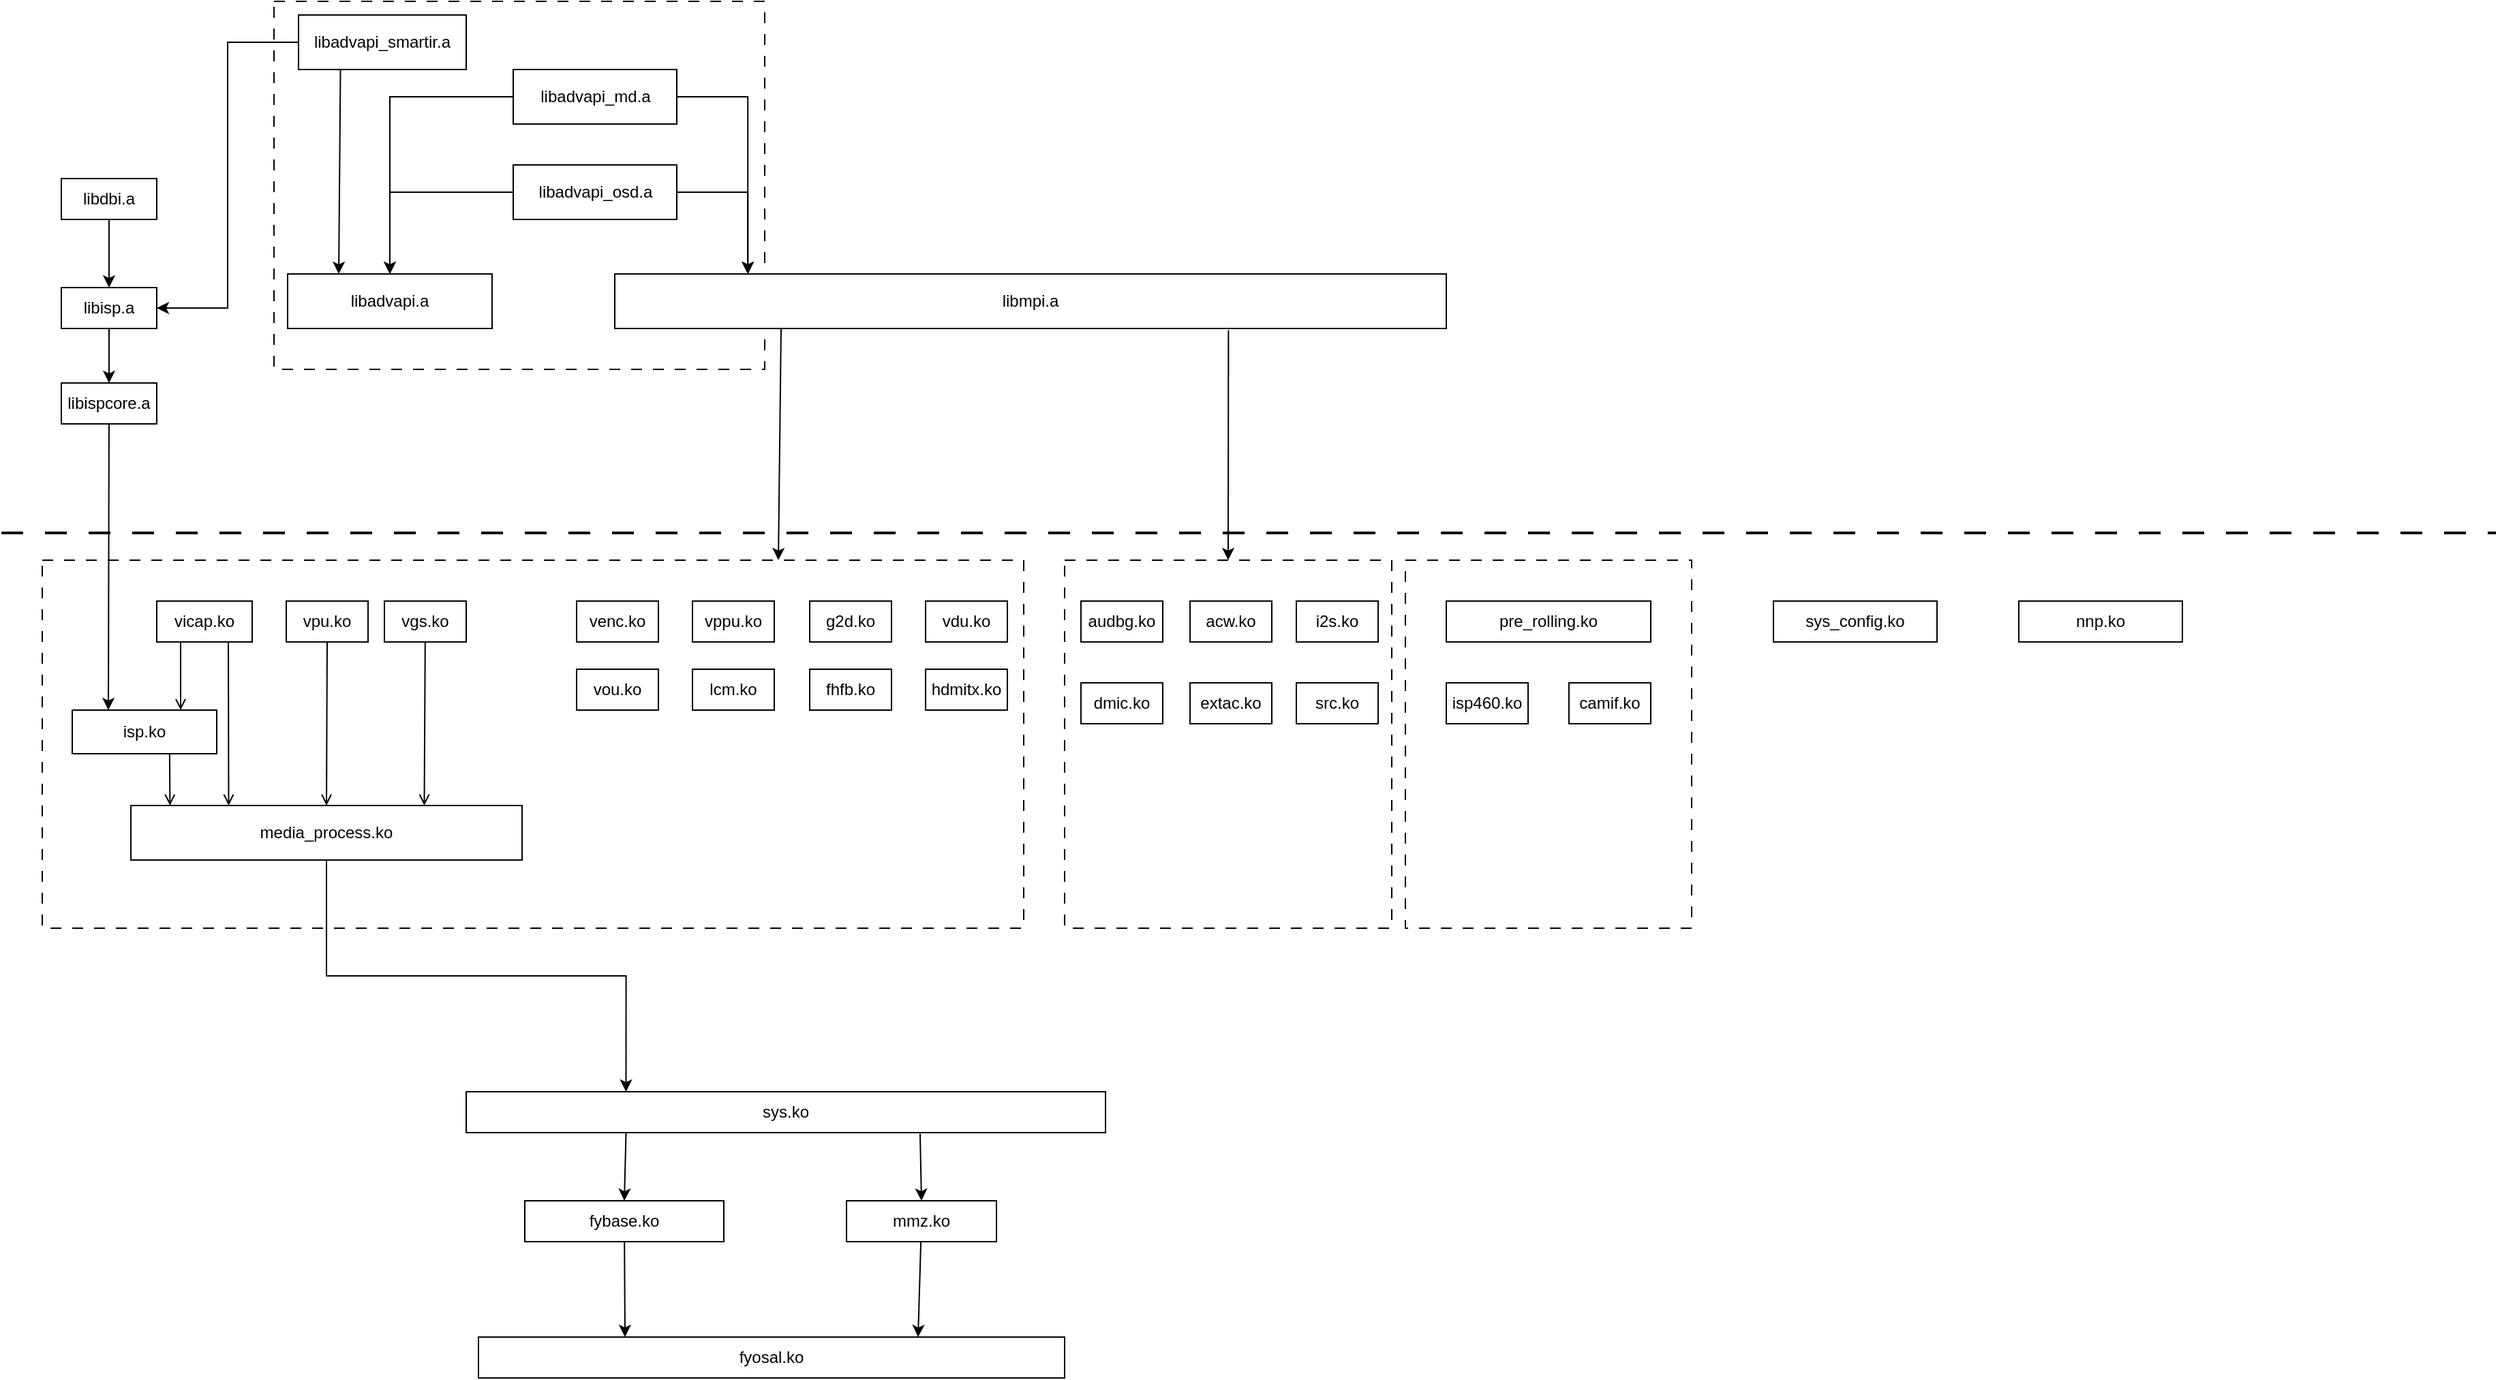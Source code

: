 <mxfile version="28.0.7">
  <diagram name="第 1 页" id="HvUOIocHKBapucaxDCyF">
    <mxGraphModel dx="2562" dy="997" grid="1" gridSize="10" guides="1" tooltips="1" connect="1" arrows="1" fold="1" page="1" pageScale="1" pageWidth="1169" pageHeight="827" math="0" shadow="0">
      <root>
        <mxCell id="0" />
        <mxCell id="1" parent="0" />
        <mxCell id="B1P1WOeIG1nE8jU6n831-39" value="" style="rounded=0;whiteSpace=wrap;html=1;dashed=1;dashPattern=8 8;" vertex="1" parent="1">
          <mxGeometry x="210" y="10" width="360" height="270" as="geometry" />
        </mxCell>
        <mxCell id="B1P1WOeIG1nE8jU6n831-16" value="" style="rounded=0;whiteSpace=wrap;html=1;dashed=1;dashPattern=8 8;" vertex="1" parent="1">
          <mxGeometry x="1040" y="420" width="210" height="270" as="geometry" />
        </mxCell>
        <mxCell id="B1P1WOeIG1nE8jU6n831-15" value="" style="rounded=0;whiteSpace=wrap;html=1;dashed=1;dashPattern=8 8;" vertex="1" parent="1">
          <mxGeometry x="790" y="420" width="240" height="270" as="geometry" />
        </mxCell>
        <mxCell id="B1P1WOeIG1nE8jU6n831-11" value="" style="rounded=0;whiteSpace=wrap;html=1;dashed=1;dashPattern=8 8;" vertex="1" parent="1">
          <mxGeometry x="40" y="420" width="720" height="270" as="geometry" />
        </mxCell>
        <mxCell id="B1P1WOeIG1nE8jU6n831-26" style="edgeStyle=none;rounded=0;orthogonalLoop=1;jettySize=auto;html=1;entryX=0.5;entryY=0;entryDx=0;entryDy=0;exitX=0.738;exitY=1.032;exitDx=0;exitDy=0;exitPerimeter=0;" edge="1" parent="1" source="j-SoW3xQul4vtmljvLiX-5" target="B1P1WOeIG1nE8jU6n831-15">
          <mxGeometry relative="1" as="geometry" />
        </mxCell>
        <mxCell id="j-SoW3xQul4vtmljvLiX-5" value="libmpi.a" style="rounded=0;whiteSpace=wrap;html=1;points=[[0,0,0,0,0],[0,0.25,0,0,0],[0,0.5,0,0,0],[0,0.75,0,0,0],[0,1,0,0,0],[0.16,0,0,0,0],[0.2,1,0,0,0],[0.25,0,0,0,0],[0.25,1,0,0,0],[0.36,0,0,0,0],[0.4,1,0,0,0],[0.5,0,0,0,0],[0.5,1,0,0,0],[0.56,0,0,0,0],[0.6,1,0,0,0],[0.75,0,0,0,0],[0.75,1,0,0,0],[0.76,0,0,0,0],[0.8,1,0,0,0],[1,0,0,0,0],[1,0.25,0,0,0],[1,0.5,0,0,0],[1,0.75,0,0,0],[1,1,0,0,0]];" parent="1" vertex="1">
          <mxGeometry x="460" y="210" width="610" height="40" as="geometry" />
        </mxCell>
        <mxCell id="j-SoW3xQul4vtmljvLiX-7" value="" style="endArrow=none;dashed=1;html=1;dashPattern=8 8;strokeWidth=2;rounded=0;" parent="1" edge="1">
          <mxGeometry width="50" height="50" relative="1" as="geometry">
            <mxPoint x="10" y="400" as="sourcePoint" />
            <mxPoint x="1840" y="400" as="targetPoint" />
          </mxGeometry>
        </mxCell>
        <mxCell id="j-SoW3xQul4vtmljvLiX-19" value="" style="edgeStyle=none;rounded=0;orthogonalLoop=1;jettySize=auto;html=1;entryX=0.1;entryY=0;entryDx=0;entryDy=0;entryPerimeter=0;exitX=0.674;exitY=1.01;exitDx=0;exitDy=0;exitPerimeter=0;endArrow=open;endFill=0;" parent="1" source="j-SoW3xQul4vtmljvLiX-9" target="j-SoW3xQul4vtmljvLiX-14" edge="1">
          <mxGeometry relative="1" as="geometry" />
        </mxCell>
        <mxCell id="j-SoW3xQul4vtmljvLiX-9" value="isp.ko" style="rounded=0;whiteSpace=wrap;html=1;" parent="1" vertex="1">
          <mxGeometry x="62" y="530" width="106" height="32" as="geometry" />
        </mxCell>
        <mxCell id="j-SoW3xQul4vtmljvLiX-16" style="edgeStyle=none;rounded=0;orthogonalLoop=1;jettySize=auto;html=1;entryX=0.25;entryY=0;entryDx=0;entryDy=0;exitX=0.75;exitY=1;exitDx=0;exitDy=0;endArrow=open;endFill=0;" parent="1" source="j-SoW3xQul4vtmljvLiX-10" target="j-SoW3xQul4vtmljvLiX-14" edge="1">
          <mxGeometry relative="1" as="geometry" />
        </mxCell>
        <mxCell id="j-SoW3xQul4vtmljvLiX-10" value="vicap.ko" style="rounded=0;whiteSpace=wrap;html=1;" parent="1" vertex="1">
          <mxGeometry x="124" y="450" width="70" height="30" as="geometry" />
        </mxCell>
        <mxCell id="j-SoW3xQul4vtmljvLiX-17" style="edgeStyle=none;rounded=0;orthogonalLoop=1;jettySize=auto;html=1;entryX=0.5;entryY=0;entryDx=0;entryDy=0;exitX=0.5;exitY=1;exitDx=0;exitDy=0;endArrow=open;endFill=0;" parent="1" source="j-SoW3xQul4vtmljvLiX-11" target="j-SoW3xQul4vtmljvLiX-14" edge="1">
          <mxGeometry relative="1" as="geometry">
            <mxPoint x="253.071" y="480" as="sourcePoint" />
            <mxPoint x="247.5" y="600" as="targetPoint" />
          </mxGeometry>
        </mxCell>
        <mxCell id="j-SoW3xQul4vtmljvLiX-11" value="vpu.ko" style="rounded=0;whiteSpace=wrap;html=1;" parent="1" vertex="1">
          <mxGeometry x="219" y="450" width="60" height="30" as="geometry" />
        </mxCell>
        <mxCell id="j-SoW3xQul4vtmljvLiX-18" style="edgeStyle=none;rounded=0;orthogonalLoop=1;jettySize=auto;html=1;entryX=0.75;entryY=0;entryDx=0;entryDy=0;endArrow=open;endFill=0;" parent="1" source="j-SoW3xQul4vtmljvLiX-12" target="j-SoW3xQul4vtmljvLiX-14" edge="1">
          <mxGeometry relative="1" as="geometry" />
        </mxCell>
        <mxCell id="j-SoW3xQul4vtmljvLiX-12" value="vgs.ko" style="rounded=0;whiteSpace=wrap;html=1;" parent="1" vertex="1">
          <mxGeometry x="291" y="450" width="60" height="30" as="geometry" />
        </mxCell>
        <mxCell id="j-SoW3xQul4vtmljvLiX-14" value="media_process.ko" style="rounded=0;whiteSpace=wrap;html=1;points=[[0,0,0,0,0],[0,0.25,0,0,0],[0,0.5,0,0,0],[0,0.75,0,0,0],[0,1,0,0,0],[0.1,0,0,0,0],[0.25,0,0,0,0],[0.25,1,0,0,0],[0.41,0,0,0,0],[0.5,0,0,0,0],[0.5,1,0,0,0],[0.63,0,0,0,0],[0.75,0,0,0,0],[0.75,1,0,0,0],[0.89,0,0,0,0],[1,0,0,0,0],[1,0.25,0,0,0],[1,0.5,0,0,0],[1,0.75,0,0,0],[1,1,0,0,0]];" parent="1" vertex="1">
          <mxGeometry x="105" y="600" width="287" height="40" as="geometry" />
        </mxCell>
        <mxCell id="j-SoW3xQul4vtmljvLiX-15" style="edgeStyle=none;rounded=0;orthogonalLoop=1;jettySize=auto;html=1;exitX=0.25;exitY=1;exitDx=0;exitDy=0;endArrow=open;endFill=0;entryX=0.75;entryY=0;entryDx=0;entryDy=0;" parent="1" source="j-SoW3xQul4vtmljvLiX-10" target="j-SoW3xQul4vtmljvLiX-9" edge="1">
          <mxGeometry relative="1" as="geometry">
            <mxPoint x="134" y="520" as="targetPoint" />
          </mxGeometry>
        </mxCell>
        <mxCell id="B1P1WOeIG1nE8jU6n831-41" style="edgeStyle=none;rounded=0;orthogonalLoop=1;jettySize=auto;html=1;entryX=0.5;entryY=0;entryDx=0;entryDy=0;entryPerimeter=0;exitX=0.71;exitY=1.027;exitDx=0;exitDy=0;exitPerimeter=0;" edge="1" parent="1" source="j-SoW3xQul4vtmljvLiX-20" target="j-SoW3xQul4vtmljvLiX-23">
          <mxGeometry relative="1" as="geometry" />
        </mxCell>
        <mxCell id="j-SoW3xQul4vtmljvLiX-20" value="sys.ko" style="rounded=0;whiteSpace=wrap;html=1;" parent="1" vertex="1">
          <mxGeometry x="351" y="810" width="469" height="30" as="geometry" />
        </mxCell>
        <mxCell id="j-SoW3xQul4vtmljvLiX-21" value="fybase.ko" style="rounded=0;whiteSpace=wrap;html=1;points=[[0,0,0,0,0],[0,0.25,0,0,0],[0,0.5,0,0,0],[0,0.75,0,0,0],[0,1,0,0,0],[0.25,0,0,0,0],[0.25,1,0,0,0],[0.5,0,0,0,0],[0.5,1,0,0,0],[0.75,0,0,0,0],[0.75,1,0,0,0],[1,0,0,0,0],[1,0.25,0,0,0],[1,0.5,0,0,0],[1,0.75,0,0,0],[1,1,0,0,0]];" parent="1" vertex="1">
          <mxGeometry x="394" y="890" width="146" height="30" as="geometry" />
        </mxCell>
        <mxCell id="j-SoW3xQul4vtmljvLiX-22" value="fyosal.ko" style="rounded=0;whiteSpace=wrap;html=1;points=[[0,0,0,0,0],[0,0.25,0,0,0],[0,0.5,0,0,0],[0,0.75,0,0,0],[0,1,0,0,0],[0.25,0,0,0,0],[0.25,1,0,0,0],[0.5,0,0,0,0],[0.5,1,0,0,0],[0.75,0,0,0,0],[0.75,1,0,0,0],[1,0,0,0,0],[1,0.25,0,0,0],[1,0.5,0,0,0],[1,0.75,0,0,0],[1,1,0,0,0]];" parent="1" vertex="1">
          <mxGeometry x="360" y="990" width="430" height="30" as="geometry" />
        </mxCell>
        <mxCell id="j-SoW3xQul4vtmljvLiX-23" value="mmz.ko" style="rounded=0;whiteSpace=wrap;html=1;points=[[0,0,0,0,0],[0,0.25,0,0,0],[0,0.5,0,0,0],[0,0.75,0,0,0],[0,1,0,0,0],[0.25,0,0,0,0],[0.25,1,0,0,0],[0.5,0,0,0,0],[0.5,1,0,0,0],[0.75,0,0,0,0],[0.75,1,0,0,0],[1,0,0,0,0],[1,0.25,0,0,0],[1,0.5,0,0,0],[1,0.75,0,0,0],[1,1,0,0,0]];" parent="1" vertex="1">
          <mxGeometry x="630" y="890" width="110" height="30" as="geometry" />
        </mxCell>
        <mxCell id="j-SoW3xQul4vtmljvLiX-24" style="edgeStyle=orthogonalEdgeStyle;rounded=0;orthogonalLoop=1;jettySize=auto;html=1;entryX=0.25;entryY=0;entryDx=0;entryDy=0;entryPerimeter=0;" parent="1" source="j-SoW3xQul4vtmljvLiX-14" target="j-SoW3xQul4vtmljvLiX-20" edge="1">
          <mxGeometry relative="1" as="geometry" />
        </mxCell>
        <mxCell id="j-SoW3xQul4vtmljvLiX-25" value="venc.ko" style="rounded=0;whiteSpace=wrap;html=1;" parent="1" vertex="1">
          <mxGeometry x="432" y="450" width="60" height="30" as="geometry" />
        </mxCell>
        <mxCell id="j-SoW3xQul4vtmljvLiX-26" value="vppu.ko" style="rounded=0;whiteSpace=wrap;html=1;" parent="1" vertex="1">
          <mxGeometry x="517" y="450" width="60" height="30" as="geometry" />
        </mxCell>
        <mxCell id="j-SoW3xQul4vtmljvLiX-27" value="g2d.ko" style="rounded=0;whiteSpace=wrap;html=1;" parent="1" vertex="1">
          <mxGeometry x="603" y="450" width="60" height="30" as="geometry" />
        </mxCell>
        <mxCell id="j-SoW3xQul4vtmljvLiX-28" value="vdu.ko" style="rounded=0;whiteSpace=wrap;html=1;" parent="1" vertex="1">
          <mxGeometry x="688" y="450" width="60" height="30" as="geometry" />
        </mxCell>
        <mxCell id="j-SoW3xQul4vtmljvLiX-29" value="vou.ko" style="rounded=0;whiteSpace=wrap;html=1;" parent="1" vertex="1">
          <mxGeometry x="432" y="500" width="60" height="30" as="geometry" />
        </mxCell>
        <mxCell id="j-SoW3xQul4vtmljvLiX-30" value="audbg.ko" style="rounded=0;whiteSpace=wrap;html=1;" parent="1" vertex="1">
          <mxGeometry x="802" y="450" width="60" height="30" as="geometry" />
        </mxCell>
        <mxCell id="j-SoW3xQul4vtmljvLiX-31" value="acw.ko" style="rounded=0;whiteSpace=wrap;html=1;" parent="1" vertex="1">
          <mxGeometry x="882" y="450" width="60" height="30" as="geometry" />
        </mxCell>
        <mxCell id="B1P1WOeIG1nE8jU6n831-1" value="dmic.ko" style="rounded=0;whiteSpace=wrap;html=1;" vertex="1" parent="1">
          <mxGeometry x="802" y="510" width="60" height="30" as="geometry" />
        </mxCell>
        <mxCell id="B1P1WOeIG1nE8jU6n831-2" value="extac.ko" style="rounded=0;whiteSpace=wrap;html=1;" vertex="1" parent="1">
          <mxGeometry x="882" y="510" width="60" height="30" as="geometry" />
        </mxCell>
        <mxCell id="B1P1WOeIG1nE8jU6n831-3" value="i2s.ko" style="rounded=0;whiteSpace=wrap;html=1;" vertex="1" parent="1">
          <mxGeometry x="960" y="450" width="60" height="30" as="geometry" />
        </mxCell>
        <mxCell id="B1P1WOeIG1nE8jU6n831-4" value="src.ko" style="rounded=0;whiteSpace=wrap;html=1;" vertex="1" parent="1">
          <mxGeometry x="960" y="510" width="60" height="30" as="geometry" />
        </mxCell>
        <mxCell id="B1P1WOeIG1nE8jU6n831-5" value="lcm.ko" style="rounded=0;whiteSpace=wrap;html=1;" vertex="1" parent="1">
          <mxGeometry x="517" y="500" width="60" height="30" as="geometry" />
        </mxCell>
        <mxCell id="B1P1WOeIG1nE8jU6n831-6" value="pre_rolling.ko" style="rounded=0;whiteSpace=wrap;html=1;" vertex="1" parent="1">
          <mxGeometry x="1070" y="450" width="150" height="30" as="geometry" />
        </mxCell>
        <mxCell id="B1P1WOeIG1nE8jU6n831-7" value="isp460.ko" style="rounded=0;whiteSpace=wrap;html=1;" vertex="1" parent="1">
          <mxGeometry x="1070" y="510" width="60" height="30" as="geometry" />
        </mxCell>
        <mxCell id="B1P1WOeIG1nE8jU6n831-8" value="camif.ko" style="rounded=0;whiteSpace=wrap;html=1;" vertex="1" parent="1">
          <mxGeometry x="1160" y="510" width="60" height="30" as="geometry" />
        </mxCell>
        <mxCell id="B1P1WOeIG1nE8jU6n831-12" value="nnp.ko" style="rounded=0;whiteSpace=wrap;html=1;" vertex="1" parent="1">
          <mxGeometry x="1490" y="450" width="120" height="30" as="geometry" />
        </mxCell>
        <mxCell id="B1P1WOeIG1nE8jU6n831-13" value="fhfb.ko" style="rounded=0;whiteSpace=wrap;html=1;" vertex="1" parent="1">
          <mxGeometry x="603" y="500" width="60" height="30" as="geometry" />
        </mxCell>
        <mxCell id="B1P1WOeIG1nE8jU6n831-14" value="sys_config.ko" style="rounded=0;whiteSpace=wrap;html=1;" vertex="1" parent="1">
          <mxGeometry x="1310" y="450" width="120" height="30" as="geometry" />
        </mxCell>
        <mxCell id="B1P1WOeIG1nE8jU6n831-20" style="edgeStyle=none;rounded=0;orthogonalLoop=1;jettySize=auto;html=1;entryX=0.25;entryY=0;entryDx=0;entryDy=0;" edge="1" parent="1" source="B1P1WOeIG1nE8jU6n831-17" target="j-SoW3xQul4vtmljvLiX-9">
          <mxGeometry relative="1" as="geometry" />
        </mxCell>
        <mxCell id="B1P1WOeIG1nE8jU6n831-17" value="libispcore.a" style="rounded=0;whiteSpace=wrap;html=1;" vertex="1" parent="1">
          <mxGeometry x="54" y="290" width="70" height="30" as="geometry" />
        </mxCell>
        <mxCell id="B1P1WOeIG1nE8jU6n831-23" style="edgeStyle=none;rounded=0;orthogonalLoop=1;jettySize=auto;html=1;entryX=0.5;entryY=0;entryDx=0;entryDy=0;" edge="1" parent="1" source="B1P1WOeIG1nE8jU6n831-18" target="B1P1WOeIG1nE8jU6n831-17">
          <mxGeometry relative="1" as="geometry" />
        </mxCell>
        <mxCell id="B1P1WOeIG1nE8jU6n831-18" value="libisp.a" style="rounded=0;whiteSpace=wrap;html=1;" vertex="1" parent="1">
          <mxGeometry x="54" y="220" width="70" height="30" as="geometry" />
        </mxCell>
        <mxCell id="B1P1WOeIG1nE8jU6n831-24" value="" style="edgeStyle=none;rounded=0;orthogonalLoop=1;jettySize=auto;html=1;" edge="1" parent="1" source="B1P1WOeIG1nE8jU6n831-19" target="B1P1WOeIG1nE8jU6n831-18">
          <mxGeometry relative="1" as="geometry" />
        </mxCell>
        <mxCell id="B1P1WOeIG1nE8jU6n831-19" value="libdbi.a" style="rounded=0;whiteSpace=wrap;html=1;" vertex="1" parent="1">
          <mxGeometry x="54" y="140" width="70" height="30" as="geometry" />
        </mxCell>
        <mxCell id="B1P1WOeIG1nE8jU6n831-22" style="edgeStyle=none;rounded=0;orthogonalLoop=1;jettySize=auto;html=1;entryX=0.75;entryY=0;entryDx=0;entryDy=0;exitX=0.2;exitY=1;exitDx=0;exitDy=0;exitPerimeter=0;" edge="1" parent="1" source="j-SoW3xQul4vtmljvLiX-5" target="B1P1WOeIG1nE8jU6n831-11">
          <mxGeometry relative="1" as="geometry">
            <mxPoint x="700" y="330" as="sourcePoint" />
          </mxGeometry>
        </mxCell>
        <mxCell id="B1P1WOeIG1nE8jU6n831-25" value="hdmitx.ko" style="rounded=0;whiteSpace=wrap;html=1;" vertex="1" parent="1">
          <mxGeometry x="688" y="500" width="60" height="30" as="geometry" />
        </mxCell>
        <mxCell id="B1P1WOeIG1nE8jU6n831-27" value="libadvapi.a" style="rounded=0;whiteSpace=wrap;html=1;" vertex="1" parent="1">
          <mxGeometry x="220" y="210" width="150" height="40" as="geometry" />
        </mxCell>
        <mxCell id="B1P1WOeIG1nE8jU6n831-35" value="" style="edgeStyle=orthogonalEdgeStyle;rounded=0;orthogonalLoop=1;jettySize=auto;html=1;entryX=0.5;entryY=0;entryDx=0;entryDy=0;" edge="1" parent="1" source="B1P1WOeIG1nE8jU6n831-28" target="B1P1WOeIG1nE8jU6n831-27">
          <mxGeometry relative="1" as="geometry" />
        </mxCell>
        <mxCell id="B1P1WOeIG1nE8jU6n831-28" value="libadvapi_md.a" style="rounded=0;whiteSpace=wrap;html=1;" vertex="1" parent="1">
          <mxGeometry x="385.5" y="60" width="120" height="40" as="geometry" />
        </mxCell>
        <mxCell id="B1P1WOeIG1nE8jU6n831-31" style="edgeStyle=orthogonalEdgeStyle;rounded=0;orthogonalLoop=1;jettySize=auto;html=1;entryX=0.5;entryY=0;entryDx=0;entryDy=0;" edge="1" parent="1" source="B1P1WOeIG1nE8jU6n831-29" target="B1P1WOeIG1nE8jU6n831-27">
          <mxGeometry relative="1" as="geometry" />
        </mxCell>
        <mxCell id="B1P1WOeIG1nE8jU6n831-29" value="libadvapi_osd.a" style="rounded=0;whiteSpace=wrap;html=1;" vertex="1" parent="1">
          <mxGeometry x="385.5" y="130" width="120" height="40" as="geometry" />
        </mxCell>
        <mxCell id="B1P1WOeIG1nE8jU6n831-32" style="edgeStyle=none;rounded=0;orthogonalLoop=1;jettySize=auto;html=1;exitX=0.25;exitY=1;exitDx=0;exitDy=0;entryX=0.25;entryY=0;entryDx=0;entryDy=0;" edge="1" parent="1" source="B1P1WOeIG1nE8jU6n831-30" target="B1P1WOeIG1nE8jU6n831-27">
          <mxGeometry relative="1" as="geometry" />
        </mxCell>
        <mxCell id="B1P1WOeIG1nE8jU6n831-34" style="edgeStyle=orthogonalEdgeStyle;rounded=0;orthogonalLoop=1;jettySize=auto;html=1;entryX=1;entryY=0.5;entryDx=0;entryDy=0;" edge="1" parent="1" source="B1P1WOeIG1nE8jU6n831-30" target="B1P1WOeIG1nE8jU6n831-18">
          <mxGeometry relative="1" as="geometry" />
        </mxCell>
        <mxCell id="B1P1WOeIG1nE8jU6n831-30" value="libadvapi_smartir.a" style="rounded=0;whiteSpace=wrap;html=1;" vertex="1" parent="1">
          <mxGeometry x="228" y="20" width="123" height="40" as="geometry" />
        </mxCell>
        <mxCell id="B1P1WOeIG1nE8jU6n831-37" style="edgeStyle=orthogonalEdgeStyle;rounded=0;orthogonalLoop=1;jettySize=auto;html=1;entryX=0.16;entryY=0;entryDx=0;entryDy=0;entryPerimeter=0;exitX=1;exitY=0.5;exitDx=0;exitDy=0;" edge="1" parent="1" source="B1P1WOeIG1nE8jU6n831-28" target="j-SoW3xQul4vtmljvLiX-5">
          <mxGeometry relative="1" as="geometry" />
        </mxCell>
        <mxCell id="B1P1WOeIG1nE8jU6n831-38" style="edgeStyle=orthogonalEdgeStyle;rounded=0;orthogonalLoop=1;jettySize=auto;html=1;entryX=0.16;entryY=0;entryDx=0;entryDy=0;entryPerimeter=0;exitX=1;exitY=0.5;exitDx=0;exitDy=0;" edge="1" parent="1" source="B1P1WOeIG1nE8jU6n831-29" target="j-SoW3xQul4vtmljvLiX-5">
          <mxGeometry relative="1" as="geometry" />
        </mxCell>
        <mxCell id="B1P1WOeIG1nE8jU6n831-40" style="edgeStyle=none;rounded=0;orthogonalLoop=1;jettySize=auto;html=1;exitX=0.25;exitY=1;exitDx=0;exitDy=0;entryX=0.5;entryY=0;entryDx=0;entryDy=0;entryPerimeter=0;" edge="1" parent="1" source="j-SoW3xQul4vtmljvLiX-20" target="j-SoW3xQul4vtmljvLiX-21">
          <mxGeometry relative="1" as="geometry" />
        </mxCell>
        <mxCell id="B1P1WOeIG1nE8jU6n831-42" style="edgeStyle=none;rounded=0;orthogonalLoop=1;jettySize=auto;html=1;entryX=0.25;entryY=0;entryDx=0;entryDy=0;entryPerimeter=0;" edge="1" parent="1" source="j-SoW3xQul4vtmljvLiX-21" target="j-SoW3xQul4vtmljvLiX-22">
          <mxGeometry relative="1" as="geometry" />
        </mxCell>
        <mxCell id="B1P1WOeIG1nE8jU6n831-43" style="edgeStyle=none;rounded=0;orthogonalLoop=1;jettySize=auto;html=1;entryX=0.75;entryY=0;entryDx=0;entryDy=0;entryPerimeter=0;" edge="1" parent="1" source="j-SoW3xQul4vtmljvLiX-23" target="j-SoW3xQul4vtmljvLiX-22">
          <mxGeometry relative="1" as="geometry" />
        </mxCell>
      </root>
    </mxGraphModel>
  </diagram>
</mxfile>
